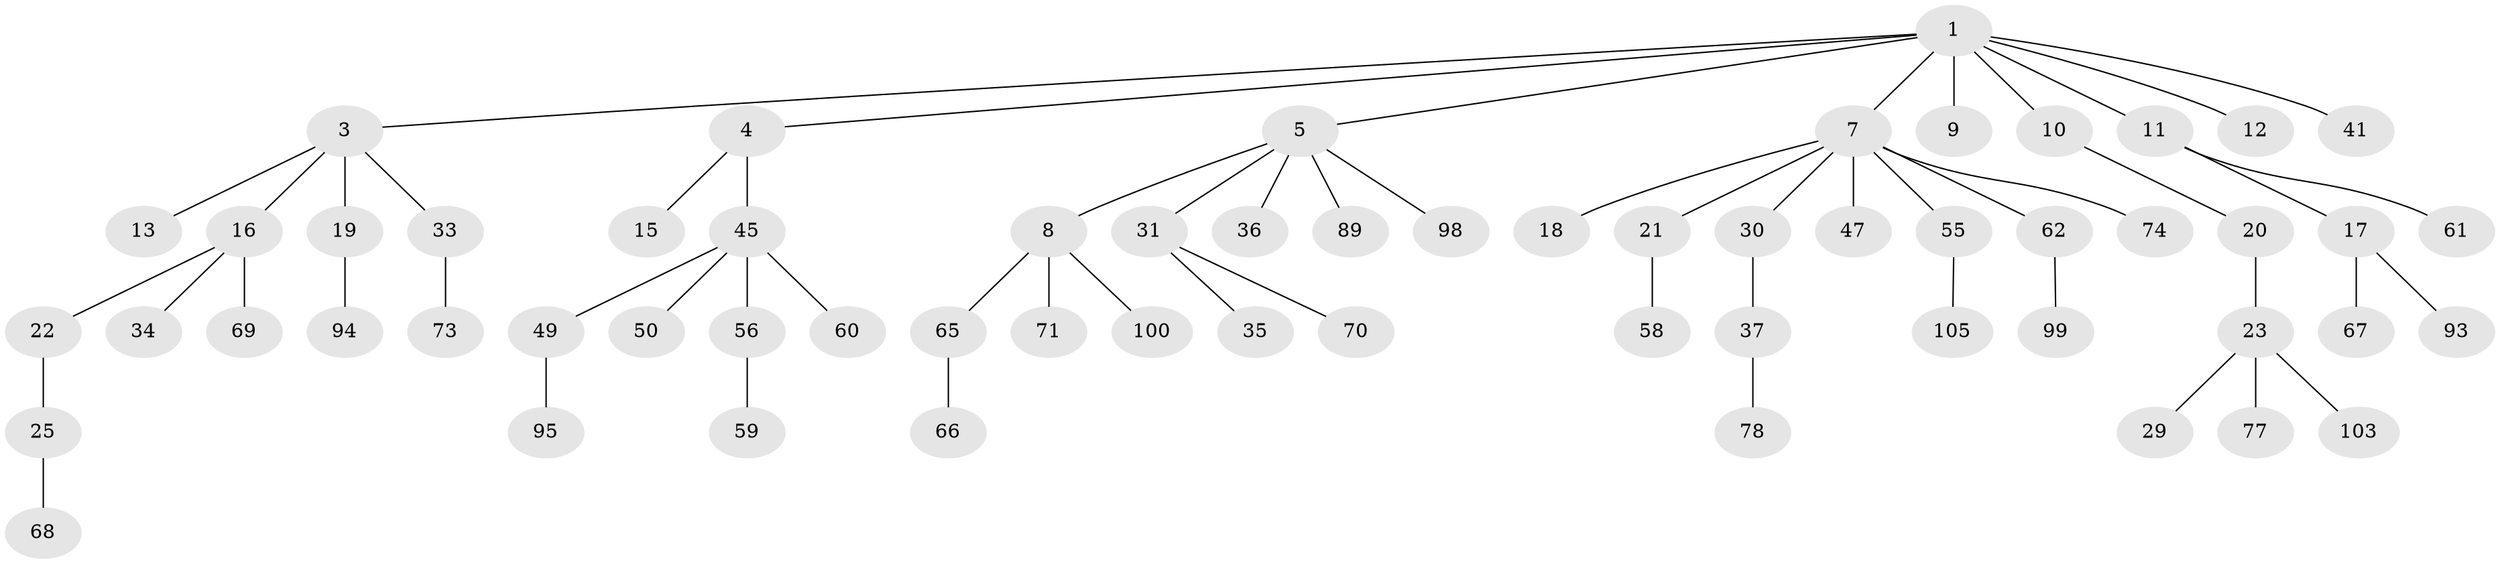 // original degree distribution, {8: 0.00819672131147541, 3: 0.09016393442622951, 6: 0.01639344262295082, 4: 0.07377049180327869, 5: 0.02459016393442623, 7: 0.00819672131147541, 1: 0.48360655737704916, 2: 0.29508196721311475}
// Generated by graph-tools (version 1.1) at 2025/15/03/09/25 04:15:36]
// undirected, 61 vertices, 60 edges
graph export_dot {
graph [start="1"]
  node [color=gray90,style=filled];
  1 [super="+2"];
  3 [super="+86"];
  4 [super="+96"];
  5 [super="+6+40"];
  7 [super="+27+91+14"];
  8 [super="+72+24"];
  9;
  10 [super="+28"];
  11;
  12;
  13 [super="+90+118"];
  15 [super="+92+120+87"];
  16 [super="+51+39+114"];
  17 [super="+43"];
  18;
  19 [super="+32"];
  20 [super="+42+48"];
  21 [super="+54"];
  22;
  23 [super="+79"];
  25 [super="+26"];
  29 [super="+38"];
  30;
  31;
  33 [super="+63"];
  34 [super="+88"];
  35 [super="+101"];
  36 [super="+109+117"];
  37 [super="+75"];
  41;
  45;
  47 [super="+85"];
  49;
  50 [super="+53"];
  55;
  56;
  58;
  59;
  60;
  61 [super="+104"];
  62;
  65;
  66;
  67;
  68;
  69 [super="+115"];
  70;
  71 [super="+102"];
  73 [super="+83"];
  74 [super="+82"];
  77;
  78;
  89;
  93 [super="+107"];
  94;
  95;
  98;
  99;
  100;
  103;
  105;
  1 -- 3;
  1 -- 4;
  1 -- 5;
  1 -- 10;
  1 -- 11;
  1 -- 12;
  1 -- 41;
  1 -- 9;
  1 -- 7;
  3 -- 13;
  3 -- 16;
  3 -- 19;
  3 -- 33;
  4 -- 15;
  4 -- 45;
  5 -- 36;
  5 -- 89;
  5 -- 8;
  5 -- 98;
  5 -- 31;
  7 -- 21;
  7 -- 30;
  7 -- 62;
  7 -- 74;
  7 -- 55;
  7 -- 18;
  7 -- 47;
  8 -- 65;
  8 -- 100;
  8 -- 71;
  10 -- 20;
  11 -- 17;
  11 -- 61;
  16 -- 22;
  16 -- 34;
  16 -- 69;
  17 -- 67;
  17 -- 93;
  19 -- 94;
  20 -- 23;
  21 -- 58;
  22 -- 25;
  23 -- 29;
  23 -- 77;
  23 -- 103;
  25 -- 68;
  30 -- 37;
  31 -- 35;
  31 -- 70;
  33 -- 73;
  37 -- 78;
  45 -- 49;
  45 -- 50;
  45 -- 56;
  45 -- 60;
  49 -- 95;
  55 -- 105;
  56 -- 59;
  62 -- 99;
  65 -- 66;
}
